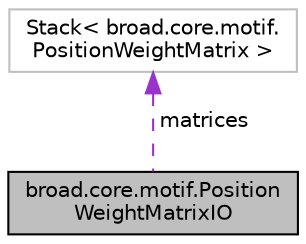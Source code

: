 digraph "broad.core.motif.PositionWeightMatrixIO"
{
  edge [fontname="Helvetica",fontsize="10",labelfontname="Helvetica",labelfontsize="10"];
  node [fontname="Helvetica",fontsize="10",shape=record];
  Node1 [label="broad.core.motif.Position\lWeightMatrixIO",height=0.2,width=0.4,color="black", fillcolor="grey75", style="filled" fontcolor="black"];
  Node2 -> Node1 [dir="back",color="darkorchid3",fontsize="10",style="dashed",label=" matrices" ,fontname="Helvetica"];
  Node2 [label="Stack\< broad.core.motif.\lPositionWeightMatrix \>",height=0.2,width=0.4,color="grey75", fillcolor="white", style="filled"];
}
